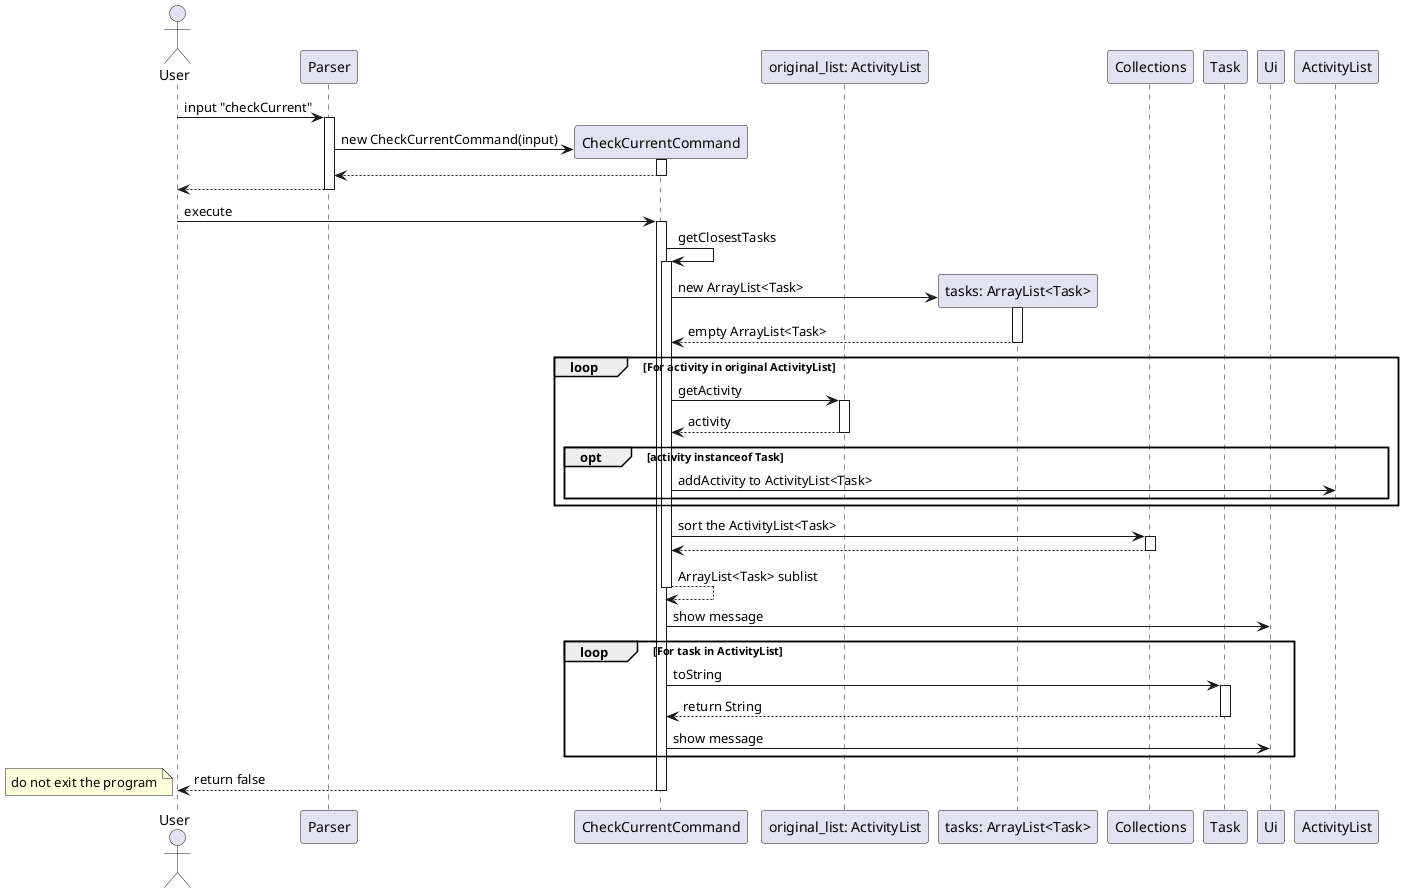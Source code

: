 @startuml
Actor User
participant Parser
participant CheckCurrentCommand
participant "original_list: ActivityList" as original_list
participant "tasks: ArrayList<Task>" as tasks
participant Collections
participant Task
participant Ui

User -> Parser: input "checkCurrent"
activate Parser
create CheckCurrentCommand
Parser -> CheckCurrentCommand: new CheckCurrentCommand(input)
activate CheckCurrentCommand
CheckCurrentCommand --> Parser
deactivate CheckCurrentCommand
Parser --> User
deactivate Parser

User -> CheckCurrentCommand: execute
activate CheckCurrentCommand
CheckCurrentCommand -> CheckCurrentCommand: getClosestTasks
activate CheckCurrentCommand
create tasks
CheckCurrentCommand -> tasks: new ArrayList<Task>
activate tasks
tasks --> CheckCurrentCommand: empty ArrayList<Task>
deactivate tasks
loop For activity in original ActivityList
    CheckCurrentCommand -> original_list: getActivity
    activate original_list
    original_list --> CheckCurrentCommand: activity
    deactivate original_list
    opt activity instanceof Task
        CheckCurrentCommand -> ActivityList: addActivity to ActivityList<Task>
    end
end
CheckCurrentCommand -> Collections: sort the ActivityList<Task>
activate Collections
Collections --> CheckCurrentCommand
deactivate Collections
CheckCurrentCommand --> CheckCurrentCommand: ArrayList<Task> sublist
deactivate CheckCurrentCommand

CheckCurrentCommand -> Ui: show message
loop For task in ActivityList
    CheckCurrentCommand -> Task: toString
    activate Task
    Task --> CheckCurrentCommand: return String
    deactivate Task
    CheckCurrentCommand -> Ui: show message
end

CheckCurrentCommand --> User: return false
note left: do not exit the program
deactivate CheckCurrentCommand

@enduml